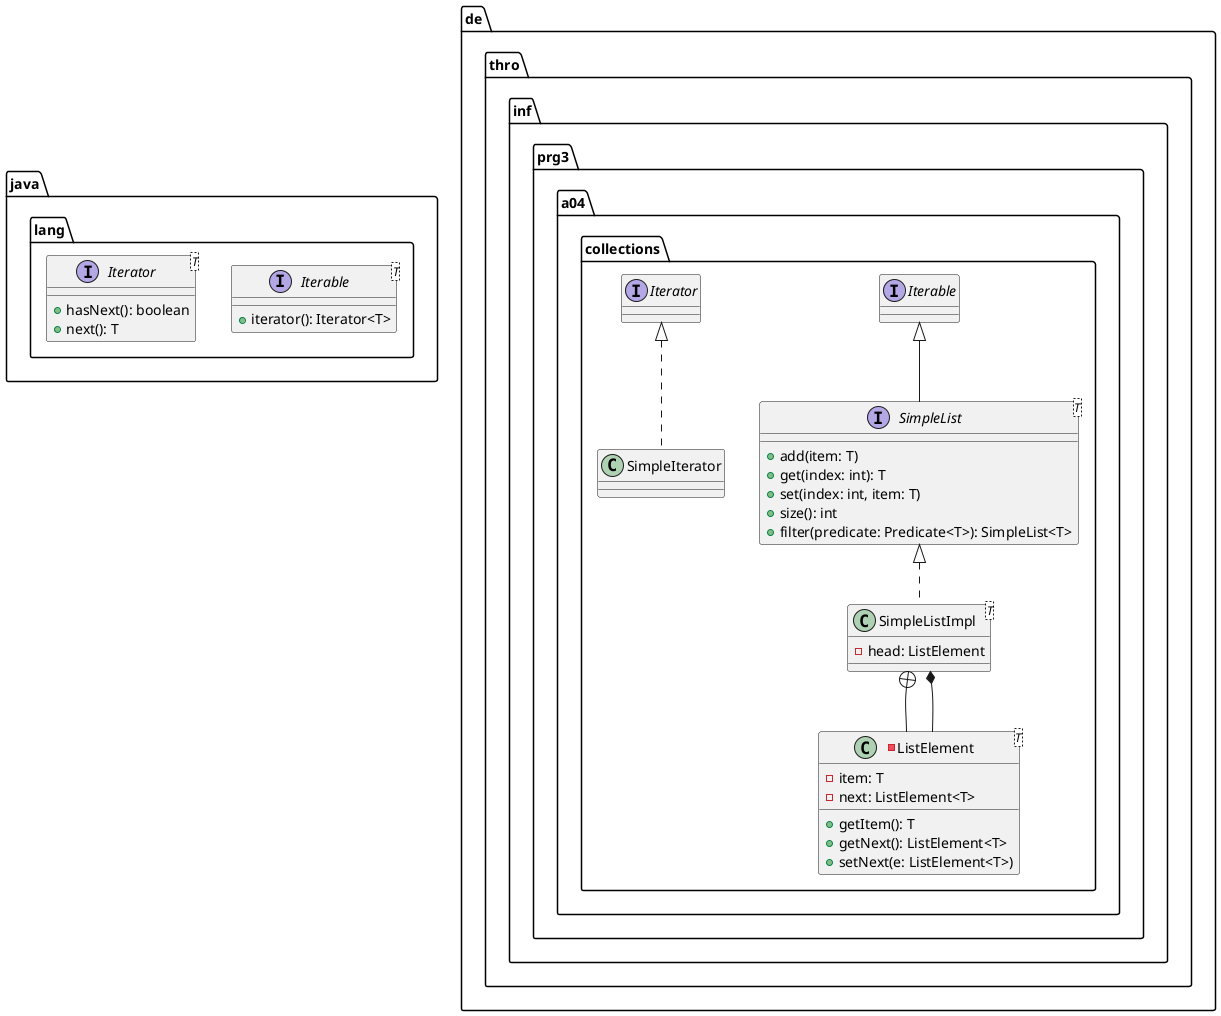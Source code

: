 @startuml
package java.lang {
    
    interface Iterable<T> {
        +iterator(): Iterator<T>
    }

    interface Iterator<T> {
        +hasNext(): boolean
        +next(): T
    }
}

package de.thro.inf.prg3.a04.collections {

        interface SimpleList<T> extends Iterable {
            +add(item: T)
            +get(index: int): T
            +set(index: int, item: T)
            +size(): int
            +filter(predicate: Predicate<T>): SimpleList<T>
        }

        class SimpleListImpl<T> implements SimpleList {
           -head: ListElement
        }

        class SimpleIterator implements Iterator {
        }

        -class ListElement<T> {
            -item: T
            -next: ListElement<T>
    
            +getItem(): T
            +getNext(): ListElement<T>
            +setNext(e: ListElement<T>)
        }

        SimpleListImpl +-- ListElement
        ListElement --* SimpleListImpl
    }
@enduml